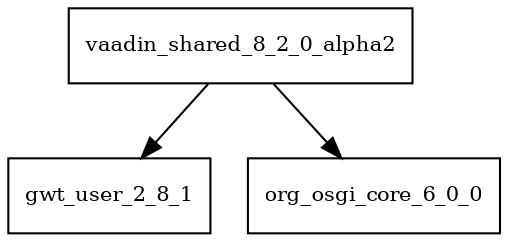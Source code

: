 digraph vaadin_shared_8_2_0_alpha2_dependencies {
  node [shape = box, fontsize=10.0];
  vaadin_shared_8_2_0_alpha2 -> gwt_user_2_8_1;
  vaadin_shared_8_2_0_alpha2 -> org_osgi_core_6_0_0;
}

